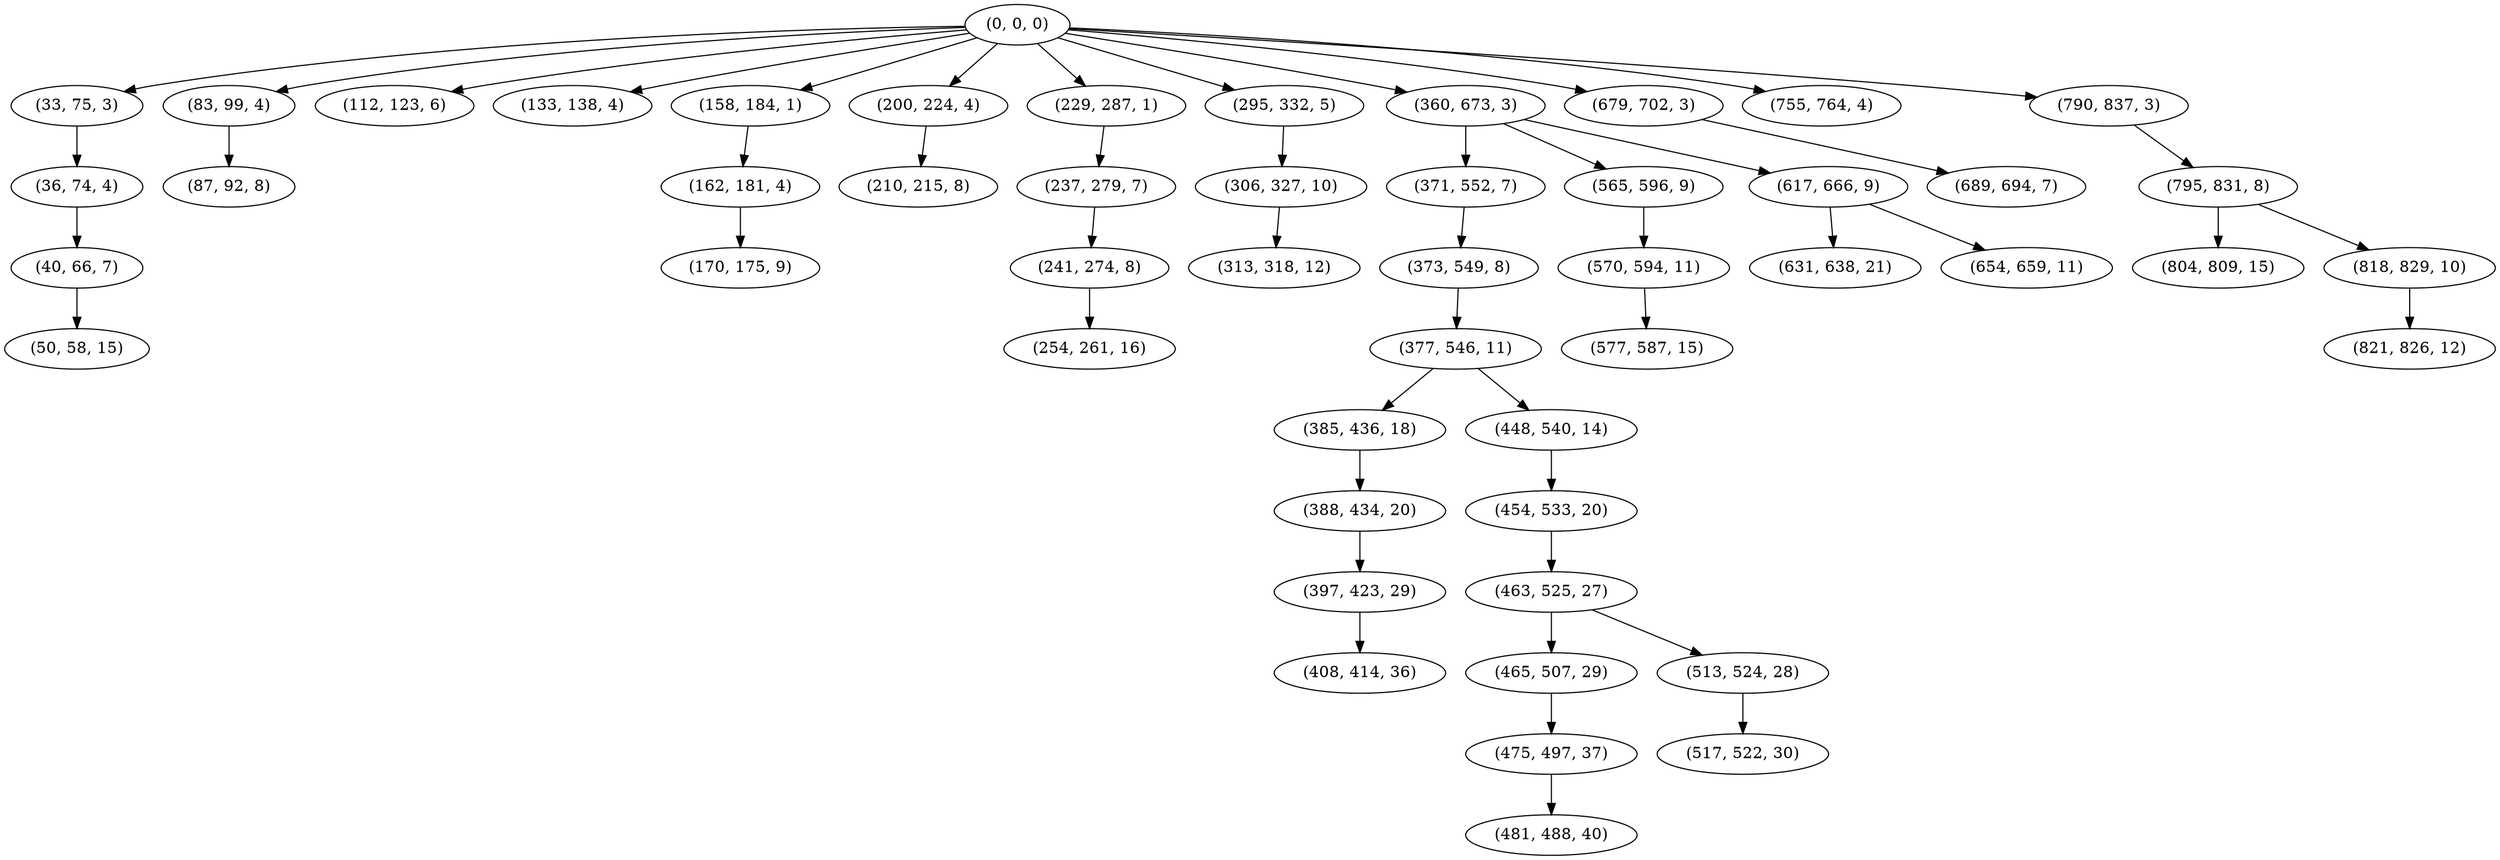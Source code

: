 digraph tree {
    "(0, 0, 0)";
    "(33, 75, 3)";
    "(36, 74, 4)";
    "(40, 66, 7)";
    "(50, 58, 15)";
    "(83, 99, 4)";
    "(87, 92, 8)";
    "(112, 123, 6)";
    "(133, 138, 4)";
    "(158, 184, 1)";
    "(162, 181, 4)";
    "(170, 175, 9)";
    "(200, 224, 4)";
    "(210, 215, 8)";
    "(229, 287, 1)";
    "(237, 279, 7)";
    "(241, 274, 8)";
    "(254, 261, 16)";
    "(295, 332, 5)";
    "(306, 327, 10)";
    "(313, 318, 12)";
    "(360, 673, 3)";
    "(371, 552, 7)";
    "(373, 549, 8)";
    "(377, 546, 11)";
    "(385, 436, 18)";
    "(388, 434, 20)";
    "(397, 423, 29)";
    "(408, 414, 36)";
    "(448, 540, 14)";
    "(454, 533, 20)";
    "(463, 525, 27)";
    "(465, 507, 29)";
    "(475, 497, 37)";
    "(481, 488, 40)";
    "(513, 524, 28)";
    "(517, 522, 30)";
    "(565, 596, 9)";
    "(570, 594, 11)";
    "(577, 587, 15)";
    "(617, 666, 9)";
    "(631, 638, 21)";
    "(654, 659, 11)";
    "(679, 702, 3)";
    "(689, 694, 7)";
    "(755, 764, 4)";
    "(790, 837, 3)";
    "(795, 831, 8)";
    "(804, 809, 15)";
    "(818, 829, 10)";
    "(821, 826, 12)";
    "(0, 0, 0)" -> "(33, 75, 3)";
    "(0, 0, 0)" -> "(83, 99, 4)";
    "(0, 0, 0)" -> "(112, 123, 6)";
    "(0, 0, 0)" -> "(133, 138, 4)";
    "(0, 0, 0)" -> "(158, 184, 1)";
    "(0, 0, 0)" -> "(200, 224, 4)";
    "(0, 0, 0)" -> "(229, 287, 1)";
    "(0, 0, 0)" -> "(295, 332, 5)";
    "(0, 0, 0)" -> "(360, 673, 3)";
    "(0, 0, 0)" -> "(679, 702, 3)";
    "(0, 0, 0)" -> "(755, 764, 4)";
    "(0, 0, 0)" -> "(790, 837, 3)";
    "(33, 75, 3)" -> "(36, 74, 4)";
    "(36, 74, 4)" -> "(40, 66, 7)";
    "(40, 66, 7)" -> "(50, 58, 15)";
    "(83, 99, 4)" -> "(87, 92, 8)";
    "(158, 184, 1)" -> "(162, 181, 4)";
    "(162, 181, 4)" -> "(170, 175, 9)";
    "(200, 224, 4)" -> "(210, 215, 8)";
    "(229, 287, 1)" -> "(237, 279, 7)";
    "(237, 279, 7)" -> "(241, 274, 8)";
    "(241, 274, 8)" -> "(254, 261, 16)";
    "(295, 332, 5)" -> "(306, 327, 10)";
    "(306, 327, 10)" -> "(313, 318, 12)";
    "(360, 673, 3)" -> "(371, 552, 7)";
    "(360, 673, 3)" -> "(565, 596, 9)";
    "(360, 673, 3)" -> "(617, 666, 9)";
    "(371, 552, 7)" -> "(373, 549, 8)";
    "(373, 549, 8)" -> "(377, 546, 11)";
    "(377, 546, 11)" -> "(385, 436, 18)";
    "(377, 546, 11)" -> "(448, 540, 14)";
    "(385, 436, 18)" -> "(388, 434, 20)";
    "(388, 434, 20)" -> "(397, 423, 29)";
    "(397, 423, 29)" -> "(408, 414, 36)";
    "(448, 540, 14)" -> "(454, 533, 20)";
    "(454, 533, 20)" -> "(463, 525, 27)";
    "(463, 525, 27)" -> "(465, 507, 29)";
    "(463, 525, 27)" -> "(513, 524, 28)";
    "(465, 507, 29)" -> "(475, 497, 37)";
    "(475, 497, 37)" -> "(481, 488, 40)";
    "(513, 524, 28)" -> "(517, 522, 30)";
    "(565, 596, 9)" -> "(570, 594, 11)";
    "(570, 594, 11)" -> "(577, 587, 15)";
    "(617, 666, 9)" -> "(631, 638, 21)";
    "(617, 666, 9)" -> "(654, 659, 11)";
    "(679, 702, 3)" -> "(689, 694, 7)";
    "(790, 837, 3)" -> "(795, 831, 8)";
    "(795, 831, 8)" -> "(804, 809, 15)";
    "(795, 831, 8)" -> "(818, 829, 10)";
    "(818, 829, 10)" -> "(821, 826, 12)";
}
